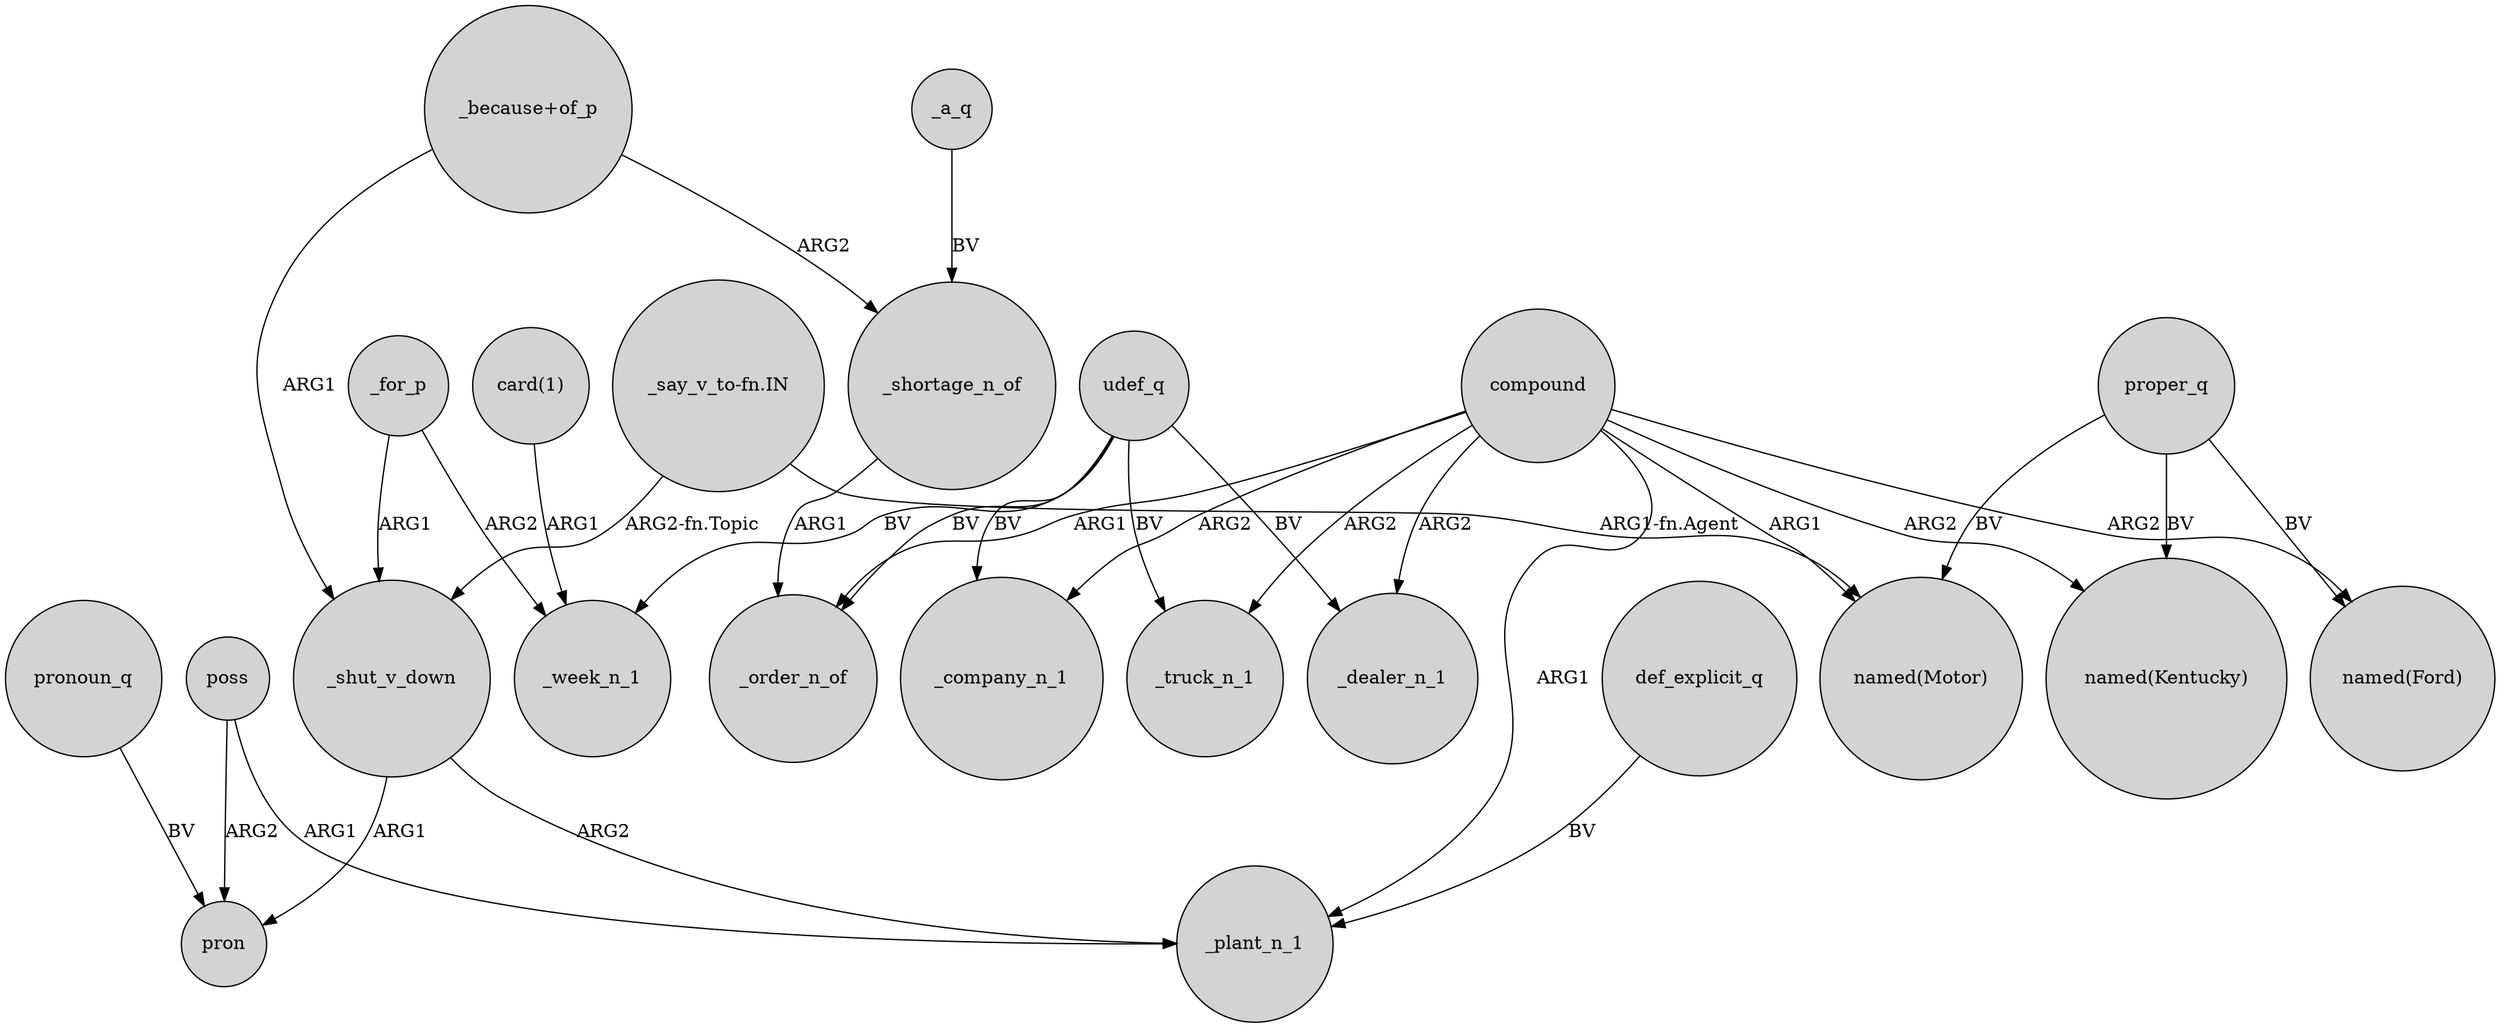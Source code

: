digraph {
	node [shape=circle style=filled]
	_for_p -> _shut_v_down [label=ARG1]
	poss -> _plant_n_1 [label=ARG1]
	def_explicit_q -> _plant_n_1 [label=BV]
	poss -> pron [label=ARG2]
	udef_q -> _order_n_of [label=BV]
	compound -> _company_n_1 [label=ARG2]
	"_because+of_p" -> _shortage_n_of [label=ARG2]
	"_say_v_to-fn.IN" -> _shut_v_down [label="ARG2-fn.Topic"]
	compound -> _dealer_n_1 [label=ARG2]
	compound -> "named(Motor)" [label=ARG1]
	compound -> _plant_n_1 [label=ARG1]
	proper_q -> "named(Kentucky)" [label=BV]
	pronoun_q -> pron [label=BV]
	udef_q -> _truck_n_1 [label=BV]
	_a_q -> _shortage_n_of [label=BV]
	proper_q -> "named(Motor)" [label=BV]
	compound -> "named(Kentucky)" [label=ARG2]
	compound -> _order_n_of [label=ARG1]
	_for_p -> _week_n_1 [label=ARG2]
	udef_q -> _week_n_1 [label=BV]
	"_say_v_to-fn.IN" -> "named(Motor)" [label="ARG1-fn.Agent"]
	compound -> _truck_n_1 [label=ARG2]
	"_because+of_p" -> _shut_v_down [label=ARG1]
	proper_q -> "named(Ford)" [label=BV]
	compound -> "named(Ford)" [label=ARG2]
	udef_q -> _dealer_n_1 [label=BV]
	_shut_v_down -> pron [label=ARG1]
	_shortage_n_of -> _order_n_of [label=ARG1]
	"card(1)" -> _week_n_1 [label=ARG1]
	_shut_v_down -> _plant_n_1 [label=ARG2]
	udef_q -> _company_n_1 [label=BV]
}
